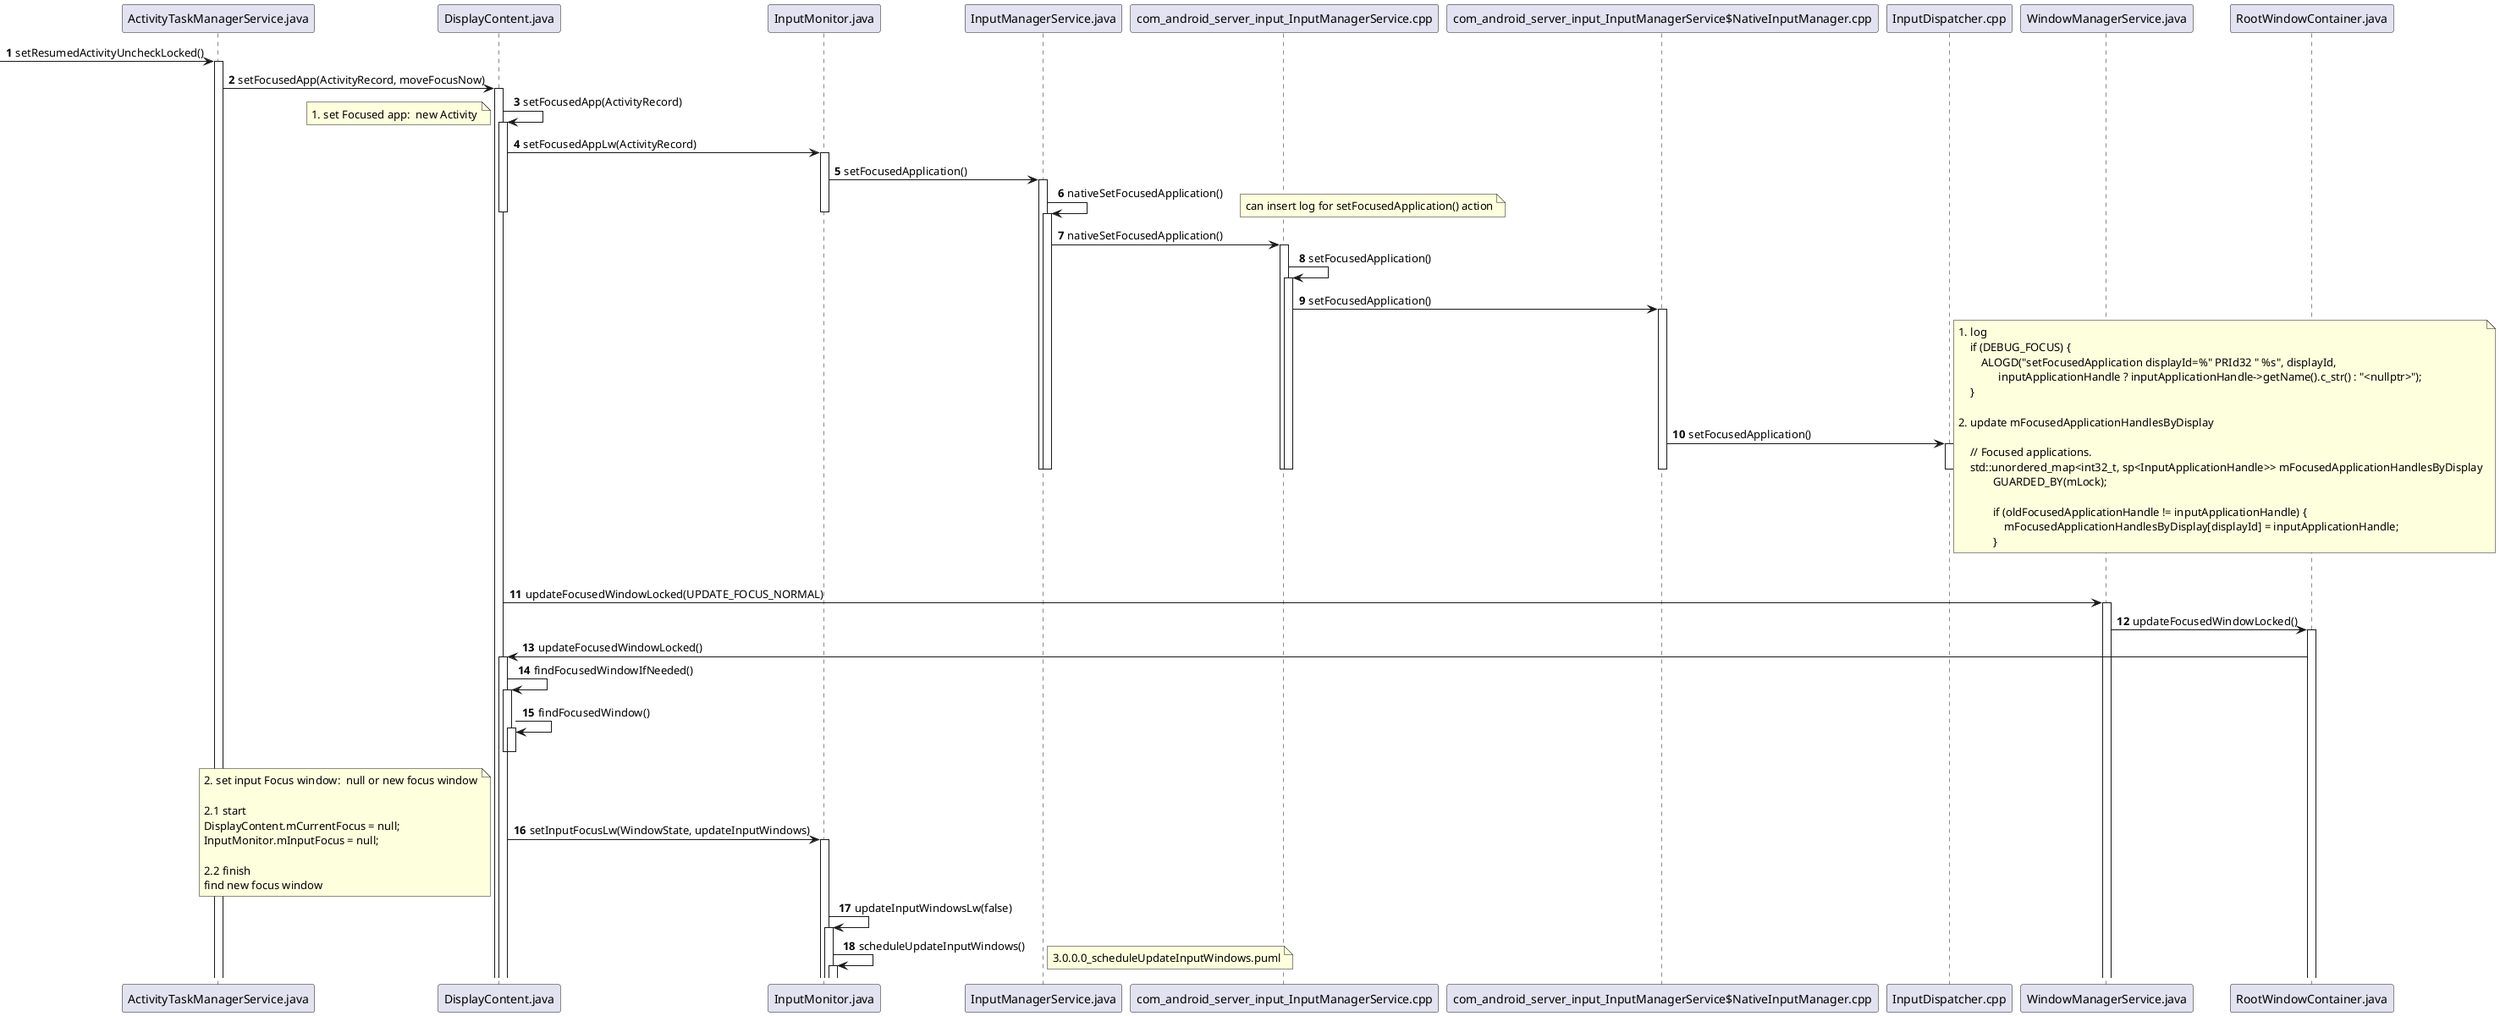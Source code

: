 @startuml
'https://plantuml.com/sequence-diagram

autonumber

 -> ActivityTaskManagerService.java:setResumedActivityUncheckLocked()
activate ActivityTaskManagerService.java
ActivityTaskManagerService.java -> DisplayContent.java:setFocusedApp(ActivityRecord, moveFocusNow)
activate DisplayContent.java
DisplayContent.java -> DisplayContent.java:setFocusedApp(ActivityRecord)
activate DisplayContent.java
note left
1. set Focused app:  new Activity
end note
DisplayContent.java -> InputMonitor.java:setFocusedAppLw(ActivityRecord)
activate InputMonitor.java
InputMonitor.java -> InputManagerService.java:setFocusedApplication()
activate InputManagerService.java
InputManagerService.java -> InputManagerService.java:nativeSetFocusedApplication()
activate InputManagerService.java
deactivate DisplayContent.java
deactivate InputMonitor.java
note right
can insert log for setFocusedApplication() action
end note

InputManagerService.java -> com_android_server_input_InputManagerService.cpp: nativeSetFocusedApplication()
activate com_android_server_input_InputManagerService.cpp
com_android_server_input_InputManagerService.cpp -> com_android_server_input_InputManagerService.cpp: setFocusedApplication()
activate com_android_server_input_InputManagerService.cpp
com_android_server_input_InputManagerService.cpp -> "com_android_server_input_InputManagerService$NativeInputManager.cpp" : setFocusedApplication()
activate "com_android_server_input_InputManagerService$NativeInputManager.cpp"
"com_android_server_input_InputManagerService$NativeInputManager.cpp" -> InputDispatcher.cpp: setFocusedApplication()
activate InputDispatcher.cpp
note right
# log
    if (DEBUG_FOCUS) {
        ALOGD("setFocusedApplication displayId=%" PRId32 " %s", displayId,
              inputApplicationHandle ? inputApplicationHandle->getName().c_str() : "<nullptr>");
    }

# update mFocusedApplicationHandlesByDisplay

    // Focused applications.
    std::unordered_map<int32_t, sp<InputApplicationHandle>> mFocusedApplicationHandlesByDisplay
            GUARDED_BY(mLock);

            if (oldFocusedApplicationHandle != inputApplicationHandle) {
                mFocusedApplicationHandlesByDisplay[displayId] = inputApplicationHandle;
            }
end note

deactivate InputManagerService.java
deactivate InputManagerService.java
deactivate com_android_server_input_InputManagerService.cpp
deactivate com_android_server_input_InputManagerService.cpp
deactivate "com_android_server_input_InputManagerService$NativeInputManager.cpp"
deactivate InputDispatcher.cpp

DisplayContent.java -> WindowManagerService.java:updateFocusedWindowLocked(UPDATE_FOCUS_NORMAL)
activate WindowManagerService.java
WindowManagerService.java -> RootWindowContainer.java:updateFocusedWindowLocked()
activate RootWindowContainer.java
RootWindowContainer.java -> DisplayContent.java:updateFocusedWindowLocked()
activate DisplayContent.java
DisplayContent.java -> DisplayContent.java:findFocusedWindowIfNeeded()
activate DisplayContent.java
DisplayContent.java -> DisplayContent.java:findFocusedWindow()
activate DisplayContent.java
deactivate DisplayContent.java
deactivate DisplayContent.java
DisplayContent.java -> InputMonitor.java:setInputFocusLw(WindowState, updateInputWindows)
activate InputMonitor.java
note left
2. set input Focus window:  null or new focus window

2.1 start
DisplayContent.mCurrentFocus = null;
InputMonitor.mInputFocus = null;

2.2 finish
find new focus window
end note
InputMonitor.java -> InputMonitor.java:updateInputWindowsLw(false)
activate InputMonitor.java
InputMonitor.java -> InputMonitor.java:scheduleUpdateInputWindows()
activate InputMonitor.java
note right
3.0.0.0_scheduleUpdateInputWindows.puml
end note


@enduml